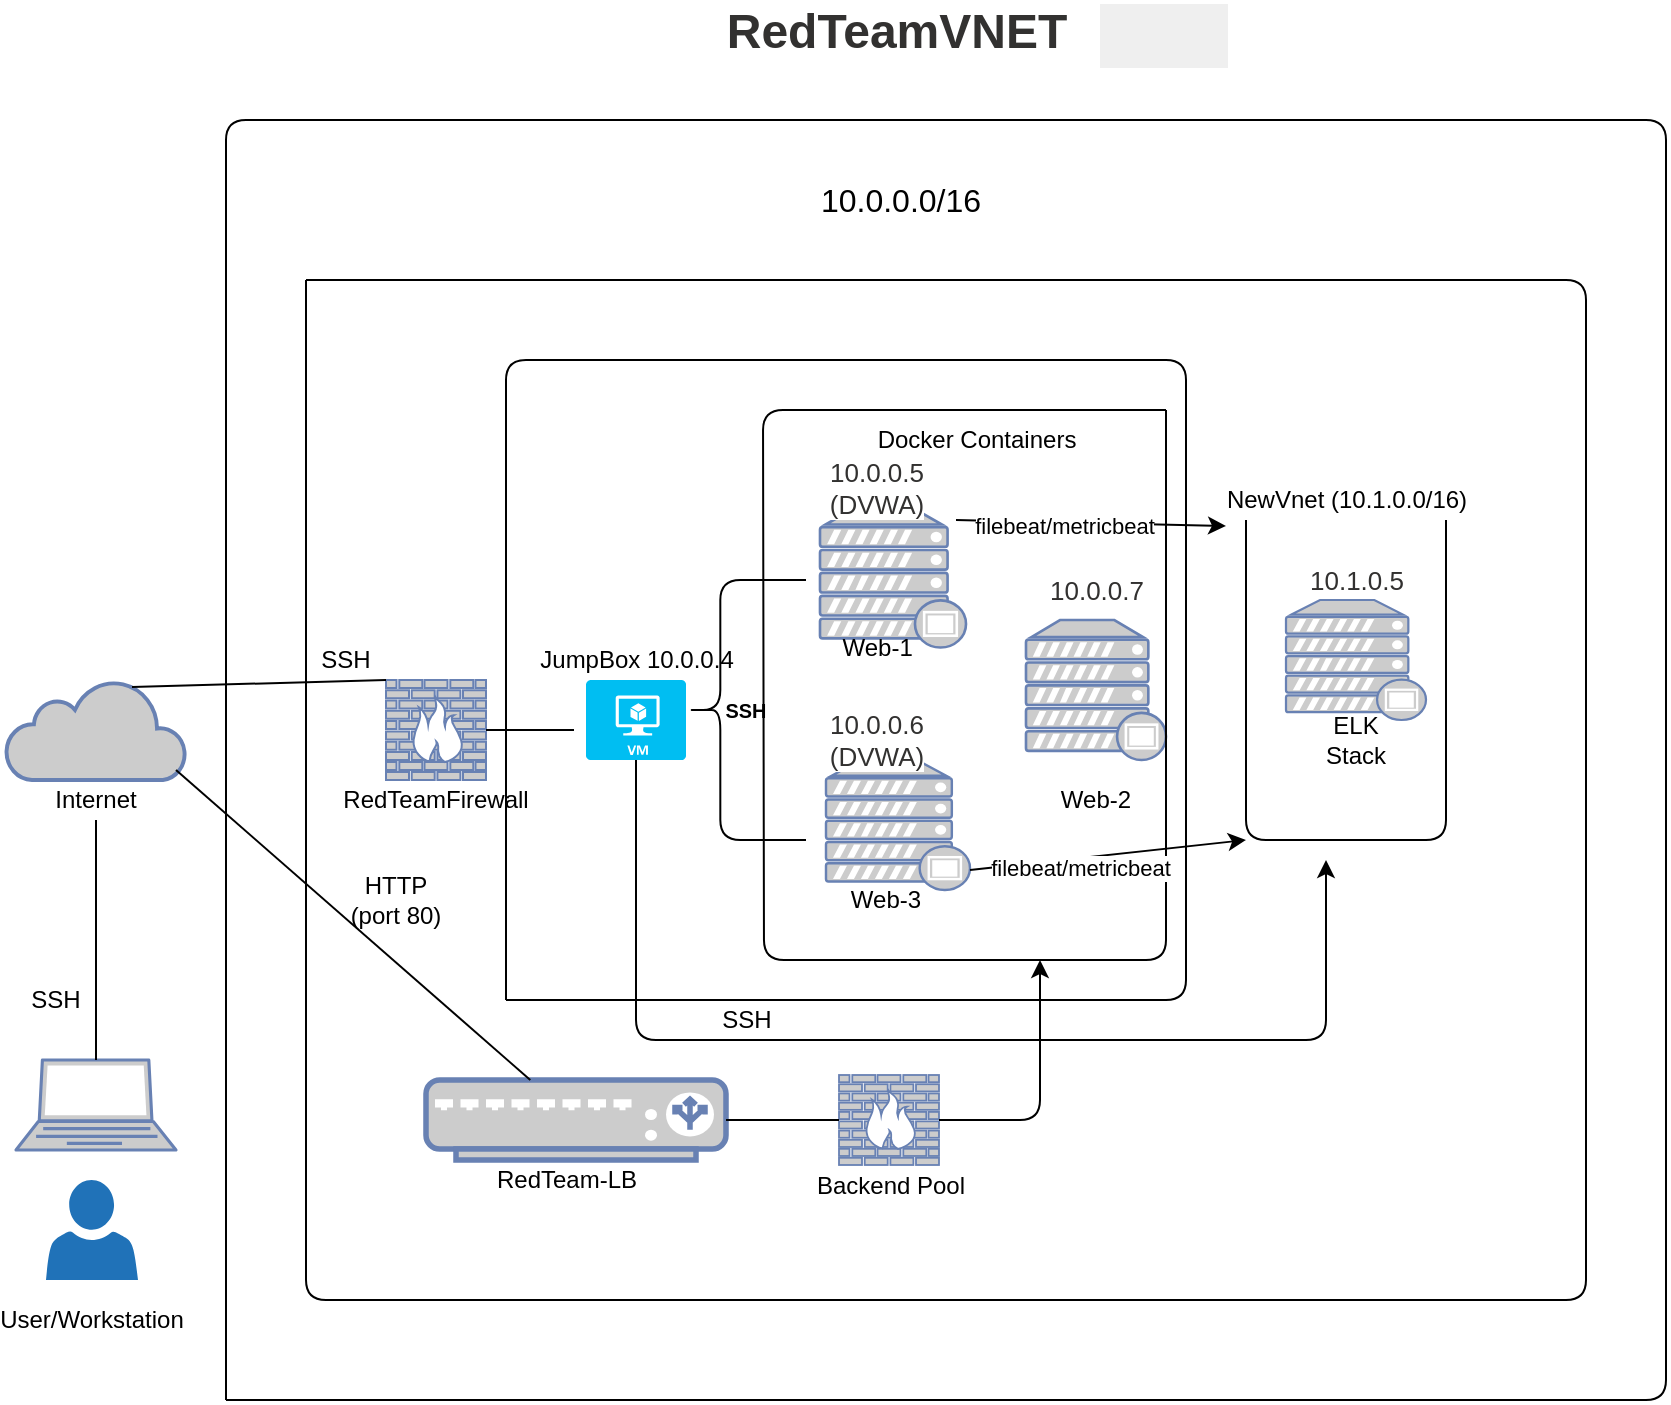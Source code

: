 <mxfile version="13.5.8" type="github">
  <diagram id="n8Ngd9mvmCXE__CVNQ0I" name="Page-1">
    <mxGraphModel dx="1662" dy="794" grid="1" gridSize="10" guides="1" tooltips="1" connect="1" arrows="1" fold="1" page="1" pageScale="1" pageWidth="850" pageHeight="1100" math="0" shadow="0">
      <root>
        <mxCell id="0" />
        <mxCell id="1" parent="0" />
        <mxCell id="Q1od7CwytQa_xbx7BPTZ-1" value="" style="pointerEvents=1;shadow=0;dashed=0;html=1;strokeColor=none;labelPosition=center;verticalLabelPosition=bottom;verticalAlign=top;outlineConnect=0;align=center;shape=mxgraph.office.users.user;fillColor=#2072B8;" parent="1" vertex="1">
          <mxGeometry x="30" y="730" width="46" height="50" as="geometry" />
        </mxCell>
        <mxCell id="Q1od7CwytQa_xbx7BPTZ-2" value="" style="fontColor=#0066CC;verticalAlign=top;verticalLabelPosition=bottom;labelPosition=center;align=center;html=1;outlineConnect=0;fillColor=#CCCCCC;strokeColor=#6881B3;gradientColor=none;gradientDirection=north;strokeWidth=2;shape=mxgraph.networks.laptop;" parent="1" vertex="1">
          <mxGeometry x="15" y="670" width="80" height="45" as="geometry" />
        </mxCell>
        <mxCell id="Q1od7CwytQa_xbx7BPTZ-3" value="" style="html=1;outlineConnect=0;fillColor=#CCCCCC;strokeColor=#6881B3;gradientColor=none;gradientDirection=north;strokeWidth=2;shape=mxgraph.networks.cloud;fontColor=#ffffff;" parent="1" vertex="1">
          <mxGeometry x="10" y="480" width="90" height="50" as="geometry" />
        </mxCell>
        <mxCell id="Q1od7CwytQa_xbx7BPTZ-4" value="" style="fontColor=#0066CC;verticalAlign=top;verticalLabelPosition=bottom;labelPosition=center;align=center;html=1;outlineConnect=0;fillColor=#CCCCCC;strokeColor=#6881B3;gradientColor=none;gradientDirection=north;strokeWidth=2;shape=mxgraph.networks.firewall;" parent="1" vertex="1">
          <mxGeometry x="200" y="480" width="50" height="50" as="geometry" />
        </mxCell>
        <mxCell id="Q1od7CwytQa_xbx7BPTZ-6" value="" style="verticalLabelPosition=bottom;html=1;verticalAlign=top;align=center;strokeColor=none;fillColor=#00BEF2;shape=mxgraph.azure.virtual_machine;" parent="1" vertex="1">
          <mxGeometry x="300" y="480" width="50" height="40" as="geometry" />
        </mxCell>
        <mxCell id="Q1od7CwytQa_xbx7BPTZ-7" value="" style="fontColor=#0066CC;verticalAlign=top;verticalLabelPosition=bottom;labelPosition=center;align=center;html=1;outlineConnect=0;fillColor=#CCCCCC;strokeColor=#6881B3;gradientColor=none;gradientDirection=north;strokeWidth=2;shape=mxgraph.networks.proxy_server;" parent="1" vertex="1">
          <mxGeometry x="417" y="393.75" width="73" height="70" as="geometry" />
        </mxCell>
        <mxCell id="Q1od7CwytQa_xbx7BPTZ-8" value="" style="fontColor=#0066CC;verticalAlign=top;verticalLabelPosition=bottom;labelPosition=center;align=center;html=1;outlineConnect=0;fillColor=#CCCCCC;strokeColor=#6881B3;gradientColor=none;gradientDirection=north;strokeWidth=2;shape=mxgraph.networks.proxy_server;" parent="1" vertex="1">
          <mxGeometry x="420" y="520" width="72" height="65" as="geometry" />
        </mxCell>
        <mxCell id="Q1od7CwytQa_xbx7BPTZ-9" value="" style="fontColor=#0066CC;verticalAlign=top;verticalLabelPosition=bottom;labelPosition=center;align=center;html=1;outlineConnect=0;fillColor=#CCCCCC;strokeColor=#6881B3;gradientColor=none;gradientDirection=north;strokeWidth=2;shape=mxgraph.networks.proxy_server;" parent="1" vertex="1">
          <mxGeometry x="520" y="450" width="70" height="70" as="geometry" />
        </mxCell>
        <mxCell id="Q1od7CwytQa_xbx7BPTZ-10" value="" style="fontColor=#0066CC;verticalAlign=top;verticalLabelPosition=bottom;labelPosition=center;align=center;html=1;outlineConnect=0;fillColor=#CCCCCC;strokeColor=#6881B3;gradientColor=none;gradientDirection=north;strokeWidth=2;shape=mxgraph.networks.proxy_server;" parent="1" vertex="1">
          <mxGeometry x="650" y="440" width="70" height="60" as="geometry" />
        </mxCell>
        <mxCell id="Q1od7CwytQa_xbx7BPTZ-11" value="" style="fontColor=#0066CC;verticalAlign=top;verticalLabelPosition=bottom;labelPosition=center;align=center;html=1;outlineConnect=0;fillColor=#CCCCCC;strokeColor=#6881B3;gradientColor=none;gradientDirection=north;strokeWidth=2;shape=mxgraph.networks.load_balancer;" parent="1" vertex="1">
          <mxGeometry x="220" y="680" width="150" height="40" as="geometry" />
        </mxCell>
        <mxCell id="Q1od7CwytQa_xbx7BPTZ-12" value="" style="fontColor=#0066CC;verticalAlign=top;verticalLabelPosition=bottom;labelPosition=center;align=center;html=1;outlineConnect=0;fillColor=#CCCCCC;strokeColor=#6881B3;gradientColor=none;gradientDirection=north;strokeWidth=2;shape=mxgraph.networks.firewall;" parent="1" vertex="1">
          <mxGeometry x="426.5" y="677.5" width="50" height="45" as="geometry" />
        </mxCell>
        <mxCell id="Q1od7CwytQa_xbx7BPTZ-13" value="" style="endArrow=none;html=1;" parent="1" edge="1">
          <mxGeometry width="50" height="50" relative="1" as="geometry">
            <mxPoint x="120" y="840" as="sourcePoint" />
            <mxPoint x="120" y="840" as="targetPoint" />
            <Array as="points">
              <mxPoint x="840" y="840" />
              <mxPoint x="840" y="200" />
              <mxPoint x="120" y="200" />
            </Array>
          </mxGeometry>
        </mxCell>
        <mxCell id="Q1od7CwytQa_xbx7BPTZ-14" value="" style="endArrow=none;html=1;" parent="1" edge="1">
          <mxGeometry width="50" height="50" relative="1" as="geometry">
            <mxPoint x="160" y="280" as="sourcePoint" />
            <mxPoint x="160" y="280" as="targetPoint" />
            <Array as="points">
              <mxPoint x="160" y="790" />
              <mxPoint x="800" y="790" />
              <mxPoint x="800" y="280" />
            </Array>
          </mxGeometry>
        </mxCell>
        <mxCell id="Q1od7CwytQa_xbx7BPTZ-15" value="" style="endArrow=none;html=1;exitX=0.5;exitY=0;exitDx=0;exitDy=0;exitPerimeter=0;entryX=0.5;entryY=1;entryDx=0;entryDy=0;entryPerimeter=0;" parent="1" source="CGLbhjW9OMjRDEiv7ODH-7" target="Q1od7CwytQa_xbx7BPTZ-3" edge="1">
          <mxGeometry width="50" height="50" relative="1" as="geometry">
            <mxPoint x="50" y="640" as="sourcePoint" />
            <mxPoint x="100" y="590" as="targetPoint" />
          </mxGeometry>
        </mxCell>
        <mxCell id="Q1od7CwytQa_xbx7BPTZ-16" value="" style="endArrow=none;html=1;entryX=0;entryY=0;entryDx=0;entryDy=0;entryPerimeter=0;exitX=0.7;exitY=0.07;exitDx=0;exitDy=0;exitPerimeter=0;" parent="1" source="Q1od7CwytQa_xbx7BPTZ-3" target="Q1od7CwytQa_xbx7BPTZ-4" edge="1">
          <mxGeometry width="50" height="50" relative="1" as="geometry">
            <mxPoint x="76" y="487.5" as="sourcePoint" />
            <mxPoint x="126" y="437.5" as="targetPoint" />
          </mxGeometry>
        </mxCell>
        <mxCell id="Q1od7CwytQa_xbx7BPTZ-17" value="" style="endArrow=none;html=1;exitX=1;exitY=0.5;exitDx=0;exitDy=0;exitPerimeter=0;entryX=-0.12;entryY=0.625;entryDx=0;entryDy=0;entryPerimeter=0;" parent="1" source="Q1od7CwytQa_xbx7BPTZ-4" target="Q1od7CwytQa_xbx7BPTZ-6" edge="1">
          <mxGeometry width="50" height="50" relative="1" as="geometry">
            <mxPoint x="400" y="490" as="sourcePoint" />
            <mxPoint x="450" y="440" as="targetPoint" />
            <Array as="points" />
          </mxGeometry>
        </mxCell>
        <mxCell id="Q1od7CwytQa_xbx7BPTZ-18" value="" style="endArrow=none;html=1;" parent="1" target="Q1od7CwytQa_xbx7BPTZ-11" edge="1">
          <mxGeometry width="50" height="50" relative="1" as="geometry">
            <mxPoint x="95" y="525" as="sourcePoint" />
            <mxPoint x="145" y="475" as="targetPoint" />
          </mxGeometry>
        </mxCell>
        <mxCell id="Q1od7CwytQa_xbx7BPTZ-19" value="" style="endArrow=none;html=1;" parent="1" edge="1">
          <mxGeometry width="50" height="50" relative="1" as="geometry">
            <mxPoint x="260" y="640" as="sourcePoint" />
            <mxPoint x="260" y="640" as="targetPoint" />
            <Array as="points">
              <mxPoint x="260" y="320" />
              <mxPoint x="600" y="320" />
              <mxPoint x="600" y="640" />
            </Array>
          </mxGeometry>
        </mxCell>
        <mxCell id="CGLbhjW9OMjRDEiv7ODH-3" value="" style="endArrow=none;html=1;exitX=1;exitY=0.5;exitDx=0;exitDy=0;exitPerimeter=0;entryX=0;entryY=0.5;entryDx=0;entryDy=0;entryPerimeter=0;" edge="1" parent="1" source="Q1od7CwytQa_xbx7BPTZ-11" target="Q1od7CwytQa_xbx7BPTZ-12">
          <mxGeometry width="50" height="50" relative="1" as="geometry">
            <mxPoint x="500" y="680" as="sourcePoint" />
            <mxPoint x="550" y="630" as="targetPoint" />
          </mxGeometry>
        </mxCell>
        <mxCell id="CGLbhjW9OMjRDEiv7ODH-4" value="" style="endArrow=none;html=1;" edge="1" parent="1">
          <mxGeometry width="50" height="50" relative="1" as="geometry">
            <mxPoint x="590" y="345" as="sourcePoint" />
            <mxPoint x="590" y="345" as="targetPoint" />
            <Array as="points">
              <mxPoint x="590" y="620" />
              <mxPoint x="490" y="620" />
              <mxPoint x="389" y="620" />
              <mxPoint x="388.5" y="345" />
            </Array>
          </mxGeometry>
        </mxCell>
        <mxCell id="CGLbhjW9OMjRDEiv7ODH-5" value="" style="endArrow=none;html=1;" edge="1" parent="1" source="CGLbhjW9OMjRDEiv7ODH-65">
          <mxGeometry width="50" height="50" relative="1" as="geometry">
            <mxPoint x="630" y="400" as="sourcePoint" />
            <mxPoint x="630" y="400" as="targetPoint" />
            <Array as="points">
              <mxPoint x="730" y="400" />
              <mxPoint x="730" y="560" />
              <mxPoint x="630" y="560" />
            </Array>
          </mxGeometry>
        </mxCell>
        <mxCell id="CGLbhjW9OMjRDEiv7ODH-6" value="User/Workstation" style="text;html=1;strokeColor=none;fillColor=none;align=center;verticalAlign=middle;whiteSpace=wrap;rounded=0;" vertex="1" parent="1">
          <mxGeometry x="33" y="790" width="40" height="20" as="geometry" />
        </mxCell>
        <mxCell id="CGLbhjW9OMjRDEiv7ODH-7" value="Internet" style="text;html=1;strokeColor=none;fillColor=none;align=center;verticalAlign=middle;whiteSpace=wrap;rounded=0;" vertex="1" parent="1">
          <mxGeometry x="35" y="530" width="40" height="20" as="geometry" />
        </mxCell>
        <mxCell id="CGLbhjW9OMjRDEiv7ODH-8" value="" style="endArrow=none;html=1;exitX=0.5;exitY=0;exitDx=0;exitDy=0;exitPerimeter=0;entryX=0.5;entryY=1;entryDx=0;entryDy=0;entryPerimeter=0;" edge="1" parent="1" source="Q1od7CwytQa_xbx7BPTZ-2" target="CGLbhjW9OMjRDEiv7ODH-7">
          <mxGeometry width="50" height="50" relative="1" as="geometry">
            <mxPoint x="55" y="670" as="sourcePoint" />
            <mxPoint x="55" y="530" as="targetPoint" />
          </mxGeometry>
        </mxCell>
        <mxCell id="CGLbhjW9OMjRDEiv7ODH-9" value="Web-3" style="text;html=1;strokeColor=none;fillColor=none;align=center;verticalAlign=middle;whiteSpace=wrap;rounded=0;" vertex="1" parent="1">
          <mxGeometry x="430" y="580" width="40" height="20" as="geometry" />
        </mxCell>
        <mxCell id="CGLbhjW9OMjRDEiv7ODH-10" value="SSH" style="text;html=1;strokeColor=none;fillColor=none;align=center;verticalAlign=middle;whiteSpace=wrap;rounded=0;" vertex="1" parent="1">
          <mxGeometry x="15" y="630" width="40" height="20" as="geometry" />
        </mxCell>
        <mxCell id="CGLbhjW9OMjRDEiv7ODH-15" value="SSH" style="text;html=1;strokeColor=none;fillColor=none;align=center;verticalAlign=middle;whiteSpace=wrap;rounded=0;" vertex="1" parent="1">
          <mxGeometry x="160" y="460" width="40" height="20" as="geometry" />
        </mxCell>
        <mxCell id="CGLbhjW9OMjRDEiv7ODH-16" value="HTTP (port 80)" style="text;html=1;strokeColor=none;fillColor=none;align=center;verticalAlign=middle;whiteSpace=wrap;rounded=0;" vertex="1" parent="1">
          <mxGeometry x="180" y="580" width="50" height="20" as="geometry" />
        </mxCell>
        <mxCell id="CGLbhjW9OMjRDEiv7ODH-17" value="RedTeamFirewall" style="text;html=1;strokeColor=none;fillColor=none;align=center;verticalAlign=middle;whiteSpace=wrap;rounded=0;" vertex="1" parent="1">
          <mxGeometry x="205" y="530" width="40" height="20" as="geometry" />
        </mxCell>
        <mxCell id="CGLbhjW9OMjRDEiv7ODH-19" value="JumpBox 10.0.0.4" style="text;html=1;align=center;verticalAlign=middle;resizable=0;points=[];autosize=1;" vertex="1" parent="1">
          <mxGeometry x="270" y="460" width="110" height="20" as="geometry" />
        </mxCell>
        <mxCell id="CGLbhjW9OMjRDEiv7ODH-25" value="Web-1&amp;nbsp;" style="text;html=1;strokeColor=none;fillColor=none;align=center;verticalAlign=middle;whiteSpace=wrap;rounded=0;" vertex="1" parent="1">
          <mxGeometry x="425" y="453.75" width="45" height="20" as="geometry" />
        </mxCell>
        <mxCell id="CGLbhjW9OMjRDEiv7ODH-27" value="Web-2" style="text;html=1;strokeColor=none;fillColor=none;align=center;verticalAlign=middle;whiteSpace=wrap;rounded=0;" vertex="1" parent="1">
          <mxGeometry x="535" y="530" width="40" height="20" as="geometry" />
        </mxCell>
        <mxCell id="CGLbhjW9OMjRDEiv7ODH-28" value="" style="shape=image;html=1;verticalAlign=top;verticalLabelPosition=bottom;labelBackgroundColor=#ffffff;imageAspect=0;aspect=fixed;image=https://cdn3.iconfinder.com/data/icons/virtual-notebook/16/button_close-128.png" vertex="1" parent="1">
          <mxGeometry x="515" y="445" width="80" height="80" as="geometry" />
        </mxCell>
        <mxCell id="CGLbhjW9OMjRDEiv7ODH-29" value="ELK Stack" style="text;html=1;strokeColor=none;fillColor=none;align=center;verticalAlign=middle;whiteSpace=wrap;rounded=0;" vertex="1" parent="1">
          <mxGeometry x="665" y="500" width="40" height="20" as="geometry" />
        </mxCell>
        <mxCell id="CGLbhjW9OMjRDEiv7ODH-30" value="&lt;span style=&quot;color: rgb(50 , 49 , 48) ; font-family: &amp;#34;az_ea_font&amp;#34; , &amp;#34;segoe ui&amp;#34; , &amp;#34;az_font&amp;#34; , , , &amp;#34;blinkmacsystemfont&amp;#34; , &amp;#34;roboto&amp;#34; , &amp;#34;oxygen&amp;#34; , &amp;#34;ubuntu&amp;#34; , &amp;#34;cantarell&amp;#34; , &amp;#34;open sans&amp;#34; , &amp;#34;helvetica neue&amp;#34; , sans-serif ; font-size: 13px ; background-color: rgb(255 , 255 , 255)&quot;&gt;10.0.0.5 (DVWA)&lt;/span&gt;" style="text;html=1;strokeColor=none;fillColor=none;align=center;verticalAlign=middle;whiteSpace=wrap;rounded=0;" vertex="1" parent="1">
          <mxGeometry x="414" y="373.75" width="62.5" height="20" as="geometry" />
        </mxCell>
        <mxCell id="CGLbhjW9OMjRDEiv7ODH-31" value="&lt;font color=&quot;#323130&quot;&gt;&lt;span style=&quot;font-size: 13px ; background-color: rgb(255 , 255 , 255)&quot;&gt;10.0.0.6 (DVWA)&lt;/span&gt;&lt;/font&gt;" style="text;html=1;strokeColor=none;fillColor=none;align=center;verticalAlign=middle;whiteSpace=wrap;rounded=0;" vertex="1" parent="1">
          <mxGeometry x="414" y="500" width="62.5" height="20" as="geometry" />
        </mxCell>
        <mxCell id="CGLbhjW9OMjRDEiv7ODH-32" value="&lt;span style=&quot;color: rgb(50 , 49 , 48) ; font-family: &amp;#34;az_ea_font&amp;#34; , &amp;#34;segoe ui&amp;#34; , &amp;#34;az_font&amp;#34; , , , &amp;#34;blinkmacsystemfont&amp;#34; , &amp;#34;roboto&amp;#34; , &amp;#34;oxygen&amp;#34; , &amp;#34;ubuntu&amp;#34; , &amp;#34;cantarell&amp;#34; , &amp;#34;open sans&amp;#34; , &amp;#34;helvetica neue&amp;#34; , sans-serif ; font-size: 13px ; background-color: rgb(255 , 255 , 255)&quot;&gt;10.0.0.7&lt;/span&gt;" style="text;html=1;strokeColor=none;fillColor=none;align=center;verticalAlign=middle;whiteSpace=wrap;rounded=0;" vertex="1" parent="1">
          <mxGeometry x="523.75" y="425" width="62.5" height="20" as="geometry" />
        </mxCell>
        <mxCell id="CGLbhjW9OMjRDEiv7ODH-33" value="&lt;span style=&quot;color: rgb(50 , 49 , 48) ; font-family: &amp;#34;az_ea_font&amp;#34; , &amp;#34;segoe ui&amp;#34; , &amp;#34;az_font&amp;#34; , , , &amp;#34;blinkmacsystemfont&amp;#34; , &amp;#34;roboto&amp;#34; , &amp;#34;oxygen&amp;#34; , &amp;#34;ubuntu&amp;#34; , &amp;#34;cantarell&amp;#34; , &amp;#34;open sans&amp;#34; , &amp;#34;helvetica neue&amp;#34; , sans-serif ; font-size: 13px ; background-color: rgb(255 , 255 , 255)&quot;&gt;10.1.0.5&lt;/span&gt;" style="text;html=1;strokeColor=none;fillColor=none;align=center;verticalAlign=middle;whiteSpace=wrap;rounded=0;" vertex="1" parent="1">
          <mxGeometry x="653.75" y="420" width="62.5" height="20" as="geometry" />
        </mxCell>
        <mxCell id="CGLbhjW9OMjRDEiv7ODH-34" value="Docker Containers" style="text;html=1;align=center;verticalAlign=middle;resizable=0;points=[];autosize=1;" vertex="1" parent="1">
          <mxGeometry x="440" y="350" width="110" height="20" as="geometry" />
        </mxCell>
        <mxCell id="CGLbhjW9OMjRDEiv7ODH-42" value="&lt;h5&gt;&lt;b&gt;SSH&lt;/b&gt;&lt;/h5&gt;" style="shape=curlyBracket;whiteSpace=wrap;html=1;rounded=1;size=0.286;" vertex="1" parent="1">
          <mxGeometry x="350" y="430" width="60" height="130" as="geometry" />
        </mxCell>
        <mxCell id="CGLbhjW9OMjRDEiv7ODH-46" value="SSH" style="text;html=1;align=center;verticalAlign=middle;resizable=0;points=[];autosize=1;" vertex="1" parent="1">
          <mxGeometry x="360" y="640" width="40" height="20" as="geometry" />
        </mxCell>
        <mxCell id="CGLbhjW9OMjRDEiv7ODH-57" value="RedTeam-LB" style="text;html=1;align=center;verticalAlign=middle;resizable=0;points=[];autosize=1;" vertex="1" parent="1">
          <mxGeometry x="245" y="720" width="90" height="20" as="geometry" />
        </mxCell>
        <mxCell id="CGLbhjW9OMjRDEiv7ODH-59" value="Backend Pool" style="text;html=1;align=center;verticalAlign=middle;resizable=0;points=[];autosize=1;" vertex="1" parent="1">
          <mxGeometry x="406.5" y="722.5" width="90" height="20" as="geometry" />
        </mxCell>
        <mxCell id="CGLbhjW9OMjRDEiv7ODH-61" value="" style="edgeStyle=segmentEdgeStyle;endArrow=classic;html=1;" edge="1" parent="1">
          <mxGeometry width="50" height="50" relative="1" as="geometry">
            <mxPoint x="476.5" y="700" as="sourcePoint" />
            <mxPoint x="527" y="620" as="targetPoint" />
          </mxGeometry>
        </mxCell>
        <mxCell id="CGLbhjW9OMjRDEiv7ODH-64" value="&lt;div class=&quot;fxs-blade-title-toprow&quot; style=&quot;font-size: 13px ; display: flex ; color: rgb(50 , 49 , 48) ; font-family: &amp;#34;az_ea_font&amp;#34; , &amp;#34;segoe ui&amp;#34; , &amp;#34;az_font&amp;#34; , , , &amp;#34;blinkmacsystemfont&amp;#34; , &amp;#34;roboto&amp;#34; , &amp;#34;oxygen&amp;#34; , &amp;#34;ubuntu&amp;#34; , &amp;#34;cantarell&amp;#34; , &amp;#34;open sans&amp;#34; , &amp;#34;helvetica neue&amp;#34; , sans-serif ; background-color: rgb(255 , 255 , 255)&quot;&gt;&lt;h2 class=&quot;fxs-blade-title-titleText msportalfx-tooltip-overflow&quot; tabindex=&quot;-1&quot; id=&quot;42ce2294-b511-461d-95a5-6b31ce4578d1&quot; style=&quot;font-size: 24px ; margin: 0px 16px 0px 0px ; overflow: hidden ; text-overflow: ellipsis ; line-height: 28px ; outline: 0px&quot;&gt;RedTeamVNET&lt;span class=&quot;msportalfx-font-regular&quot; id=&quot;_tsx_e_4763&quot; style=&quot;font-weight: 400&quot;&gt;&lt;/span&gt;&lt;/h2&gt;&lt;div class=&quot;fxs-blade-actions msportalfx-unselectable az-noprint&quot; style=&quot;font-weight: inherit ; display: flex&quot;&gt;&lt;button type=&quot;button&quot; class=&quot;fxs-blade-button fxs-blade-pin fxs-portal-hover msportalfx-hideonactivated&quot; title=&quot;Pin blade to dashboard&quot; id=&quot;_tsx_e_4766&quot; style=&quot;font-family: &amp;#34;az_ea_font&amp;#34; , &amp;#34;segoe ui&amp;#34; , &amp;#34;az_font&amp;#34; , , , &amp;#34;blinkmacsystemfont&amp;#34; , &amp;#34;roboto&amp;#34; , &amp;#34;oxygen&amp;#34; , &amp;#34;ubuntu&amp;#34; , &amp;#34;cantarell&amp;#34; , &amp;#34;open sans&amp;#34; , &amp;#34;helvetica neue&amp;#34; , sans-serif ; border-radius: 0px ; font-size: 13px ; line-height: 1.385 ; background-position: 0px 0px ; cursor: pointer ; padding: 0px ; border-width: 0px ; margin: 0px ; transition: 0.2s ease-out 0s ; height: 32px ; width: 32px ; display: flex ; visibility: visible&quot;&gt;&lt;/button&gt;&lt;div class=&quot;fxs-blade-actions-spacefiller msportalfx-hideonactivated&quot; style=&quot;font-weight: inherit&quot;&gt;&lt;/div&gt;&lt;button type=&quot;button&quot; class=&quot;fxs-blade-button fxs-blade-close msportalfx-hideonactivated &quot; title=&quot;Close&quot; id=&quot;_tsx_e_4769&quot; style=&quot;font-family: &amp;#34;az_ea_font&amp;#34; , &amp;#34;segoe ui&amp;#34; , &amp;#34;az_font&amp;#34; , , , &amp;#34;blinkmacsystemfont&amp;#34; , &amp;#34;roboto&amp;#34; , &amp;#34;oxygen&amp;#34; , &amp;#34;ubuntu&amp;#34; , &amp;#34;cantarell&amp;#34; , &amp;#34;open sans&amp;#34; , &amp;#34;helvetica neue&amp;#34; , sans-serif ; border-radius: 0px ; font-size: 13px ; line-height: 1.385 ; background-position: 0px 0px ; cursor: pointer ; padding: 0px ; border-width: 0px ; margin: 0px ; transition: 0.2s ease-out 0s ; height: 32px ; width: 32px ; display: flex ; visibility: visible&quot;&gt;&lt;/button&gt;&lt;/div&gt;&lt;/div&gt;&lt;div class=&quot;fxs-blade-title-subtitle&quot; id=&quot;_tsx_e_4771&quot; style=&quot;font-size: 13px ; display: flex ; height: 16px ; color: rgb(50 , 49 , 48) ; font-family: &amp;#34;az_ea_font&amp;#34; , &amp;#34;segoe ui&amp;#34; , &amp;#34;az_font&amp;#34; , , , &amp;#34;blinkmacsystemfont&amp;#34; , &amp;#34;roboto&amp;#34; , &amp;#34;oxygen&amp;#34; , &amp;#34;ubuntu&amp;#34; , &amp;#34;cantarell&amp;#34; , &amp;#34;open sans&amp;#34; , &amp;#34;helvetica neue&amp;#34; , sans-serif ; background-color: rgb(255 , 255 , 255)&quot;&gt;&lt;br class=&quot;Apple-interchange-newline&quot;&gt;&lt;/div&gt;" style="text;html=1;align=center;verticalAlign=middle;resizable=0;points=[];autosize=1;" vertex="1" parent="1">
          <mxGeometry x="360" y="140" width="270" height="50" as="geometry" />
        </mxCell>
        <mxCell id="CGLbhjW9OMjRDEiv7ODH-65" value="NewVnet (10.1.0.0/16)" style="text;html=1;align=center;verticalAlign=middle;resizable=0;points=[];autosize=1;" vertex="1" parent="1">
          <mxGeometry x="610" y="380" width="140" height="20" as="geometry" />
        </mxCell>
        <mxCell id="CGLbhjW9OMjRDEiv7ODH-66" value="" style="endArrow=none;html=1;" edge="1" parent="1" target="CGLbhjW9OMjRDEiv7ODH-65">
          <mxGeometry width="50" height="50" relative="1" as="geometry">
            <mxPoint x="630" y="400" as="sourcePoint" />
            <mxPoint x="630" y="400" as="targetPoint" />
            <Array as="points" />
          </mxGeometry>
        </mxCell>
        <mxCell id="CGLbhjW9OMjRDEiv7ODH-67" value="&lt;span style=&quot;font-family: &amp;#34;az_ea_font&amp;#34; , &amp;#34;segoe ui&amp;#34; , &amp;#34;az_font&amp;#34; , , , &amp;#34;blinkmacsystemfont&amp;#34; , &amp;#34;roboto&amp;#34; , &amp;#34;oxygen&amp;#34; , &amp;#34;ubuntu&amp;#34; , &amp;#34;cantarell&amp;#34; , &amp;#34;open sans&amp;#34; , &amp;#34;helvetica neue&amp;#34; , sans-serif ; font-size: 16px ; background-color: rgb(255 , 255 , 255)&quot;&gt;10.0.0.0/16&lt;/span&gt;" style="text;html=1;align=center;verticalAlign=middle;resizable=0;points=[];autosize=1;" vertex="1" parent="1">
          <mxGeometry x="406.5" y="230" width="100" height="20" as="geometry" />
        </mxCell>
        <mxCell id="CGLbhjW9OMjRDEiv7ODH-70" value="" style="endArrow=classic;html=1;" edge="1" parent="1">
          <mxGeometry width="50" height="50" relative="1" as="geometry">
            <mxPoint x="485" y="400" as="sourcePoint" />
            <mxPoint x="620" y="403" as="targetPoint" />
          </mxGeometry>
        </mxCell>
        <mxCell id="CGLbhjW9OMjRDEiv7ODH-72" value="filebeat/metricbeat" style="edgeLabel;html=1;align=center;verticalAlign=middle;resizable=0;points=[];" vertex="1" connectable="0" parent="CGLbhjW9OMjRDEiv7ODH-70">
          <mxGeometry x="-0.199" y="-2" relative="1" as="geometry">
            <mxPoint as="offset" />
          </mxGeometry>
        </mxCell>
        <mxCell id="CGLbhjW9OMjRDEiv7ODH-71" value="" style="endArrow=classic;html=1;" edge="1" parent="1">
          <mxGeometry width="50" height="50" relative="1" as="geometry">
            <mxPoint x="492" y="575" as="sourcePoint" />
            <mxPoint x="630" y="560" as="targetPoint" />
          </mxGeometry>
        </mxCell>
        <mxCell id="CGLbhjW9OMjRDEiv7ODH-73" value="filebeat/metricbeat" style="edgeLabel;html=1;align=center;verticalAlign=middle;resizable=0;points=[];" vertex="1" connectable="0" parent="CGLbhjW9OMjRDEiv7ODH-71">
          <mxGeometry x="-0.211" y="-5" relative="1" as="geometry">
            <mxPoint as="offset" />
          </mxGeometry>
        </mxCell>
        <mxCell id="CGLbhjW9OMjRDEiv7ODH-76" value="" style="edgeStyle=segmentEdgeStyle;endArrow=classic;html=1;exitX=0.5;exitY=1;exitDx=0;exitDy=0;exitPerimeter=0;" edge="1" parent="1" source="Q1od7CwytQa_xbx7BPTZ-6">
          <mxGeometry width="50" height="50" relative="1" as="geometry">
            <mxPoint x="290" y="600" as="sourcePoint" />
            <mxPoint x="670" y="570" as="targetPoint" />
            <Array as="points">
              <mxPoint x="325" y="660" />
            </Array>
          </mxGeometry>
        </mxCell>
      </root>
    </mxGraphModel>
  </diagram>
</mxfile>
